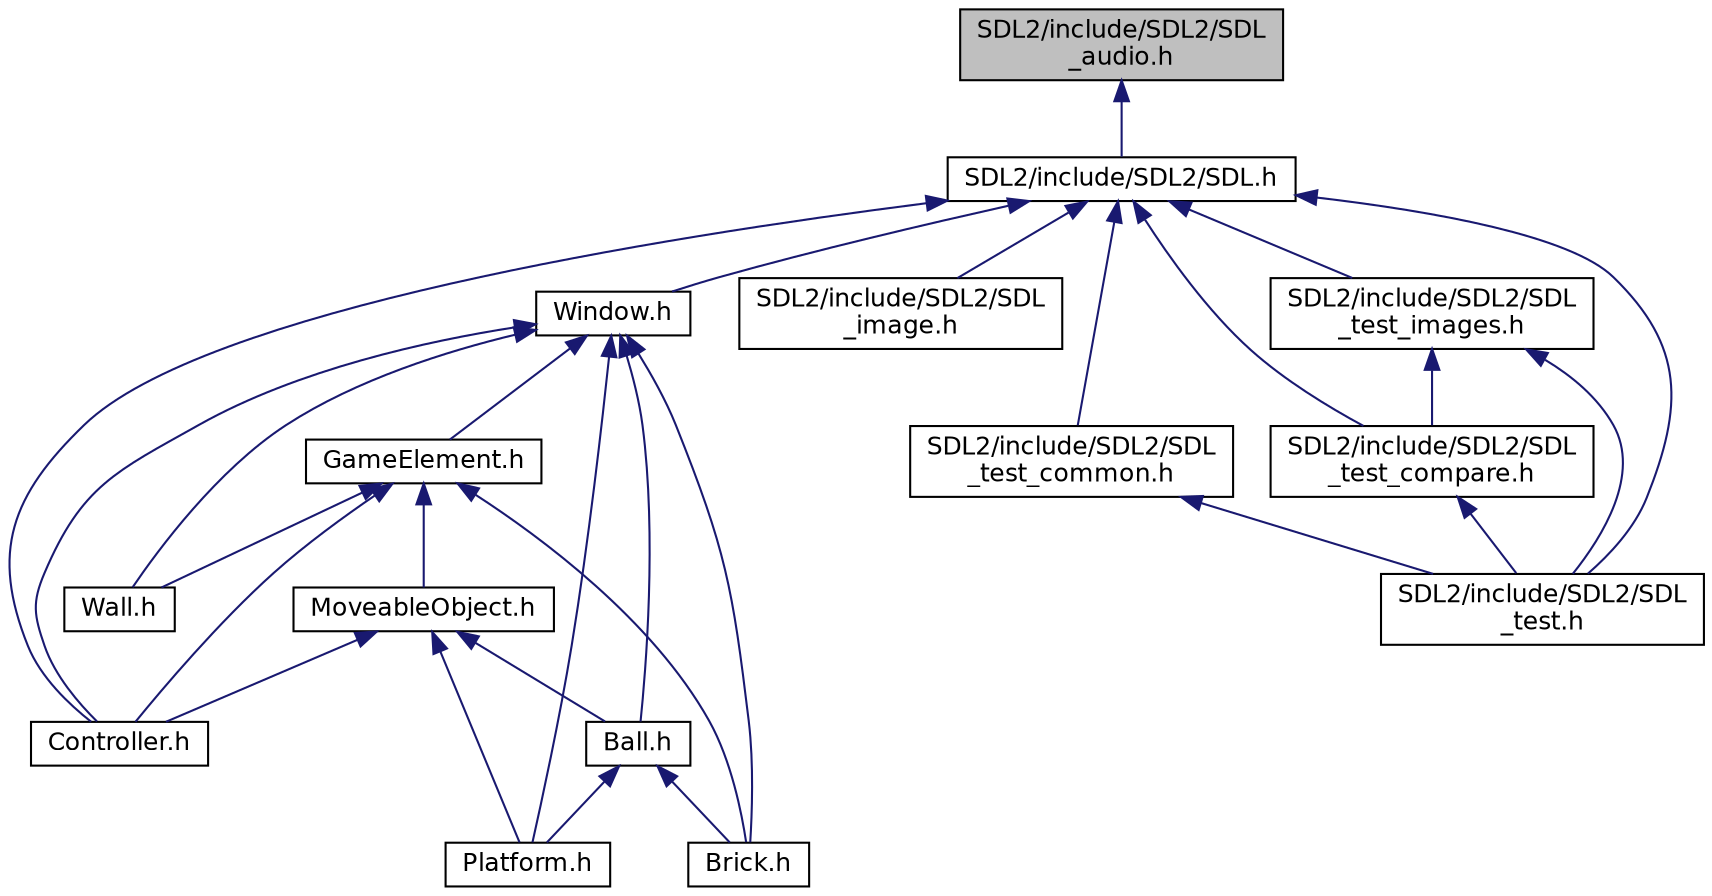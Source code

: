 digraph "SDL2/include/SDL2/SDL_audio.h"
{
  edge [fontname="Helvetica",fontsize="12",labelfontname="Helvetica",labelfontsize="12"];
  node [fontname="Helvetica",fontsize="12",shape=record];
  Node14 [label="SDL2/include/SDL2/SDL\l_audio.h",height=0.2,width=0.4,color="black", fillcolor="grey75", style="filled", fontcolor="black"];
  Node14 -> Node15 [dir="back",color="midnightblue",fontsize="12",style="solid",fontname="Helvetica"];
  Node15 [label="SDL2/include/SDL2/SDL.h",height=0.2,width=0.4,color="black", fillcolor="white", style="filled",URL="$_s_d_l_8h.html",tooltip="Main include header for the SDL library. "];
  Node15 -> Node16 [dir="back",color="midnightblue",fontsize="12",style="solid",fontname="Helvetica"];
  Node16 [label="Window.h",height=0.2,width=0.4,color="black", fillcolor="white", style="filled",URL="$_window_8h_source.html"];
  Node16 -> Node17 [dir="back",color="midnightblue",fontsize="12",style="solid",fontname="Helvetica"];
  Node17 [label="Ball.h",height=0.2,width=0.4,color="black", fillcolor="white", style="filled",URL="$_ball_8h_source.html"];
  Node17 -> Node18 [dir="back",color="midnightblue",fontsize="12",style="solid",fontname="Helvetica"];
  Node18 [label="Brick.h",height=0.2,width=0.4,color="black", fillcolor="white", style="filled",URL="$_brick_8h_source.html"];
  Node17 -> Node19 [dir="back",color="midnightblue",fontsize="12",style="solid",fontname="Helvetica"];
  Node19 [label="Platform.h",height=0.2,width=0.4,color="black", fillcolor="white", style="filled",URL="$_platform_8h_source.html"];
  Node16 -> Node20 [dir="back",color="midnightblue",fontsize="12",style="solid",fontname="Helvetica"];
  Node20 [label="GameElement.h",height=0.2,width=0.4,color="black", fillcolor="white", style="filled",URL="$_game_element_8h_source.html"];
  Node20 -> Node21 [dir="back",color="midnightblue",fontsize="12",style="solid",fontname="Helvetica"];
  Node21 [label="MoveableObject.h",height=0.2,width=0.4,color="black", fillcolor="white", style="filled",URL="$_moveable_object_8h_source.html"];
  Node21 -> Node17 [dir="back",color="midnightblue",fontsize="12",style="solid",fontname="Helvetica"];
  Node21 -> Node22 [dir="back",color="midnightblue",fontsize="12",style="solid",fontname="Helvetica"];
  Node22 [label="Controller.h",height=0.2,width=0.4,color="black", fillcolor="white", style="filled",URL="$_controller_8h_source.html"];
  Node21 -> Node19 [dir="back",color="midnightblue",fontsize="12",style="solid",fontname="Helvetica"];
  Node20 -> Node18 [dir="back",color="midnightblue",fontsize="12",style="solid",fontname="Helvetica"];
  Node20 -> Node22 [dir="back",color="midnightblue",fontsize="12",style="solid",fontname="Helvetica"];
  Node20 -> Node23 [dir="back",color="midnightblue",fontsize="12",style="solid",fontname="Helvetica"];
  Node23 [label="Wall.h",height=0.2,width=0.4,color="black", fillcolor="white", style="filled",URL="$_wall_8h_source.html"];
  Node16 -> Node18 [dir="back",color="midnightblue",fontsize="12",style="solid",fontname="Helvetica"];
  Node16 -> Node22 [dir="back",color="midnightblue",fontsize="12",style="solid",fontname="Helvetica"];
  Node16 -> Node19 [dir="back",color="midnightblue",fontsize="12",style="solid",fontname="Helvetica"];
  Node16 -> Node23 [dir="back",color="midnightblue",fontsize="12",style="solid",fontname="Helvetica"];
  Node15 -> Node22 [dir="back",color="midnightblue",fontsize="12",style="solid",fontname="Helvetica"];
  Node15 -> Node24 [dir="back",color="midnightblue",fontsize="12",style="solid",fontname="Helvetica"];
  Node24 [label="SDL2/include/SDL2/SDL\l_image.h",height=0.2,width=0.4,color="black", fillcolor="white", style="filled",URL="$_s_d_l__image_8h_source.html"];
  Node15 -> Node25 [dir="back",color="midnightblue",fontsize="12",style="solid",fontname="Helvetica"];
  Node25 [label="SDL2/include/SDL2/SDL\l_test.h",height=0.2,width=0.4,color="black", fillcolor="white", style="filled",URL="$_s_d_l__test_8h.html",tooltip="Include file for SDL test framework. "];
  Node15 -> Node26 [dir="back",color="midnightblue",fontsize="12",style="solid",fontname="Helvetica"];
  Node26 [label="SDL2/include/SDL2/SDL\l_test_common.h",height=0.2,width=0.4,color="black", fillcolor="white", style="filled",URL="$_s_d_l__test__common_8h.html",tooltip="Include file for SDL test framework. "];
  Node26 -> Node25 [dir="back",color="midnightblue",fontsize="12",style="solid",fontname="Helvetica"];
  Node15 -> Node27 [dir="back",color="midnightblue",fontsize="12",style="solid",fontname="Helvetica"];
  Node27 [label="SDL2/include/SDL2/SDL\l_test_compare.h",height=0.2,width=0.4,color="black", fillcolor="white", style="filled",URL="$_s_d_l__test__compare_8h.html",tooltip="Include file for SDL test framework. "];
  Node27 -> Node25 [dir="back",color="midnightblue",fontsize="12",style="solid",fontname="Helvetica"];
  Node15 -> Node28 [dir="back",color="midnightblue",fontsize="12",style="solid",fontname="Helvetica"];
  Node28 [label="SDL2/include/SDL2/SDL\l_test_images.h",height=0.2,width=0.4,color="black", fillcolor="white", style="filled",URL="$_s_d_l__test__images_8h.html",tooltip="Include file for SDL test framework. "];
  Node28 -> Node27 [dir="back",color="midnightblue",fontsize="12",style="solid",fontname="Helvetica"];
  Node28 -> Node25 [dir="back",color="midnightblue",fontsize="12",style="solid",fontname="Helvetica"];
}
